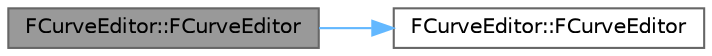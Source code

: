 digraph "FCurveEditor::FCurveEditor"
{
 // INTERACTIVE_SVG=YES
 // LATEX_PDF_SIZE
  bgcolor="transparent";
  edge [fontname=Helvetica,fontsize=10,labelfontname=Helvetica,labelfontsize=10];
  node [fontname=Helvetica,fontsize=10,shape=box,height=0.2,width=0.4];
  rankdir="LR";
  Node1 [id="Node000001",label="FCurveEditor::FCurveEditor",height=0.2,width=0.4,color="gray40", fillcolor="grey60", style="filled", fontcolor="black",tooltip="Non-copyable (shared ptr semantics)"];
  Node1 -> Node2 [id="edge1_Node000001_Node000002",color="steelblue1",style="solid",tooltip=" "];
  Node2 [id="Node000002",label="FCurveEditor::FCurveEditor",height=0.2,width=0.4,color="grey40", fillcolor="white", style="filled",URL="$da/dcc/classFCurveEditor.html#ae230d54d01d96313b7cd5e4b80e79d90",tooltip="Constructor."];
}
